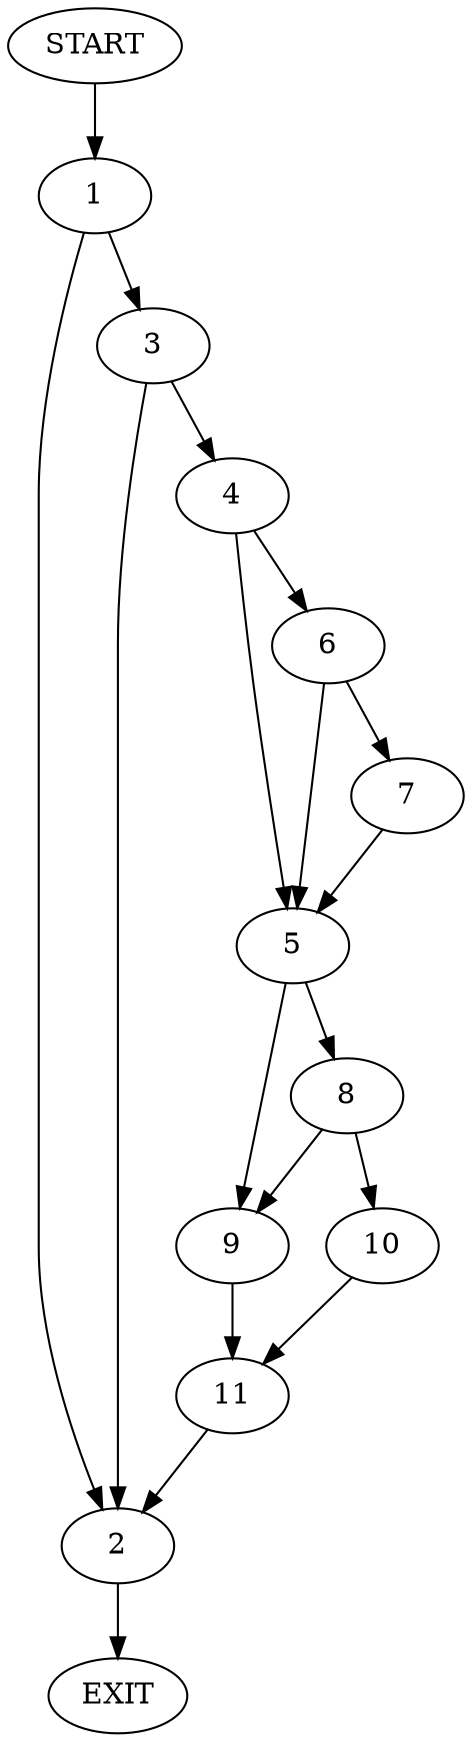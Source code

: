 digraph {
0 [label="START"];
1;
2;
3;
4;
5;
6;
7;
8;
9;
10;
11;
12 [label="EXIT"];
0 -> 1;
1 -> 2;
1 -> 3;
3 -> 2;
3 -> 4;
2 -> 12;
4 -> 5;
4 -> 6;
6 -> 5;
6 -> 7;
5 -> 8;
5 -> 9;
7 -> 5;
8 -> 9;
8 -> 10;
9 -> 11;
10 -> 11;
11 -> 2;
}